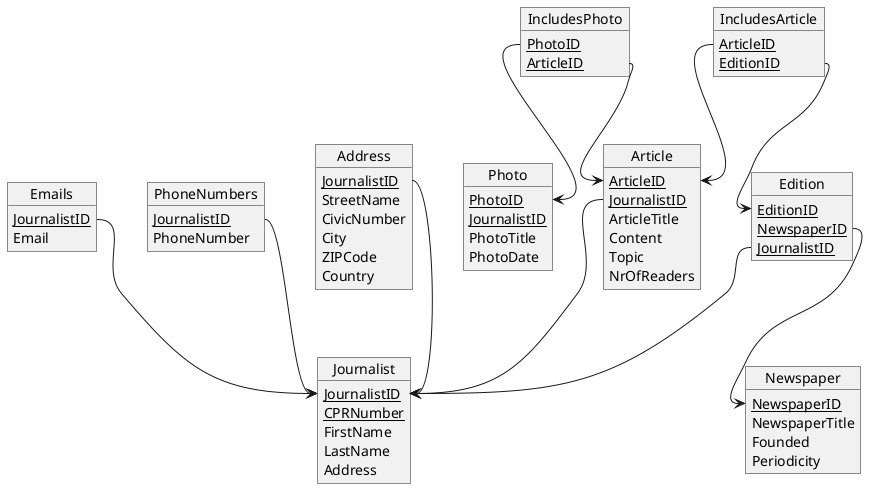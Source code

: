 @startuml logical_design_diagram
'skinparam linetype polyline
'skinparam linetype ortho

Object Journalist {
    <u>JournalistID
    <u>CPRNumber
    FirstName
    LastName
    Address
}

Object Emails {
    <u>JournalistID
    Email
}
Emails::JournalistID --> Journalist::JournalistID

Object PhoneNumbers {
    <u>JournalistID
    PhoneNumber
}
PhoneNumbers::JournalistID --> Journalist::JournalistID

Object Address {
    <u>JournalistID
    StreetName
    CivicNumber
    City
    ZIPCode
    Country
}
Address::JournalistID --> Journalist::JournalistID

Object Photo {
    <u>PhotoID
    <u>JournalistID
    PhotoTitle
    PhotoDate
}

Object Article {
    <u>ArticleID
    <u>JournalistID
    ArticleTitle
    Content
    Topic
    NrOfReaders
}
Article::JournalistID --> Journalist::JournalistID

Object IncludesPhoto {
    <u>PhotoID
    <u>ArticleID
}
IncludesPhoto::PhotoID --> Photo::PhotoID
IncludesPhoto::ArticleID --> Article::ArticleID

Object Newspaper {
    <u>NewspaperID
    NewspaperTitle
    Founded
    Periodicity
}

Object Edition {
    <u>EditionID
    <u>NewspaperID
    <u>JournalistID
}
Edition::NewspaperID --> Newspaper::NewspaperID
Edition::JournalistID --> Journalist::JournalistID

Object IncludesArticle {
    <u>ArticleID
    <u>EditionID
}
IncludesArticle::ArticleID --> Article::ArticleID
IncludesArticle::EditionID --> Edition::EditionID


@enduml